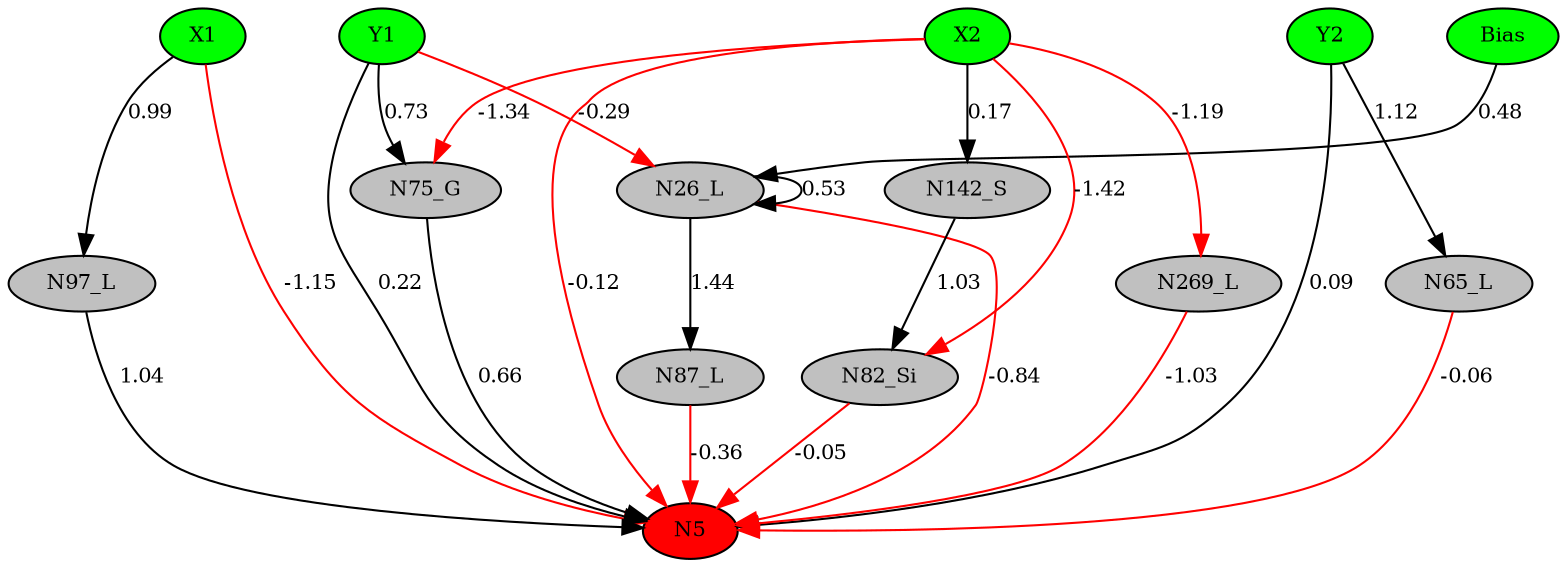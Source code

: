 digraph g { 
N0 [shape=ellipse, label=Bias,fontsize=10,height=0.1,width=0.1,style=filled,fillcolor=green]
N1[shape=ellipse label=X1,fontsize=10,height=0.1,width=0.1,style=filled,fillcolor=green]
N2[shape=ellipse label=Y1,fontsize=10,height=0.1,width=0.1,style=filled,fillcolor=green]
N3[shape=ellipse label=X2,fontsize=10,height=0.1,width=0.1,style=filled,fillcolor=green]
N4[shape=ellipse label=Y2,fontsize=10,height=0.1,width=0.1,style=filled,fillcolor=green]
N5[shape=ellipse,fontsize = 10, height = 0.1, width = 0.1, style = filled, fillcolor = red]
N26[shape=ellipse, label=N26_L,fontsize=10,height=0.1,width=0.1,style=filled,fillcolor=gray]
N65[shape=ellipse, label=N65_L,fontsize=10,height=0.1,width=0.1,style=filled,fillcolor=gray]
N75[shape=ellipse, label=N75_G,fontsize=10,height=0.1,width=0.1,style=filled,fillcolor=gray]
N82[shape=ellipse, label=N82_Si,fontsize=10,height=0.1,width=0.1,style=filled,fillcolor=gray]
N87[shape=ellipse, label=N87_L,fontsize=10,height=0.1,width=0.1,style=filled,fillcolor=gray]
N97[shape=ellipse, label=N97_L,fontsize=10,height=0.1,width=0.1,style=filled,fillcolor=gray]
N142[shape=ellipse, label=N142_S,fontsize=10,height=0.1,width=0.1,style=filled,fillcolor=gray]
N269[shape=ellipse, label=N269_L,fontsize=10,height=0.1,width=0.1,style=filled,fillcolor=gray]
N1 -> N5 [color=red] [arrowType=inv][ label=-1.15,fontsize=10]
N2 -> N5 [color=black] [ label=0.22,fontsize=10]
N3 -> N5 [color=red] [arrowType=inv][ label=-0.12,fontsize=10]
N4 -> N5 [color=black] [ label=0.09,fontsize=10]
N0 -> N26 [color=black] [ label=0.48,fontsize=10]
N26 -> N5 [color=red] [arrowType=inv][ label=-0.84,fontsize=10]
N26 -> N26 [color=black] [ label=0.53,fontsize=10]
N4 -> N65 [color=black] [ label=1.12,fontsize=10]
N65 -> N5 [color=red] [arrowType=inv][ label=-0.06,fontsize=10]
N2 -> N26 [color=red] [arrowType=inv][ label=-0.29,fontsize=10]
N2 -> N75 [color=black] [ label=0.73,fontsize=10]
N75 -> N5 [color=black] [ label=0.66,fontsize=10]
N3 -> N82 [color=red] [arrowType=inv][ label=-1.42,fontsize=10]
N82 -> N5 [color=red] [arrowType=inv][ label=-0.05,fontsize=10]
N26 -> N87 [color=black] [ label=1.44,fontsize=10]
N87 -> N5 [color=red] [arrowType=inv][ label=-0.36,fontsize=10]
N1 -> N97 [color=black] [ label=0.99,fontsize=10]
N97 -> N5 [color=black] [ label=1.04,fontsize=10]
N3 -> N75 [color=red] [arrowType=inv][ label=-1.34,fontsize=10]
N3 -> N142 [color=black] [ label=0.17,fontsize=10]
N142 -> N82 [color=black] [ label=1.03,fontsize=10]
N3 -> N269 [color=red] [arrowType=inv][ label=-1.19,fontsize=10]
N269 -> N5 [color=red] [arrowType=inv][ label=-1.03,fontsize=10]
 { rank=same; 
N5
 } 
 { rank=same; 
N1 ->N2 ->N3 ->N4 ->N0 [style=invis]
 } 
}
